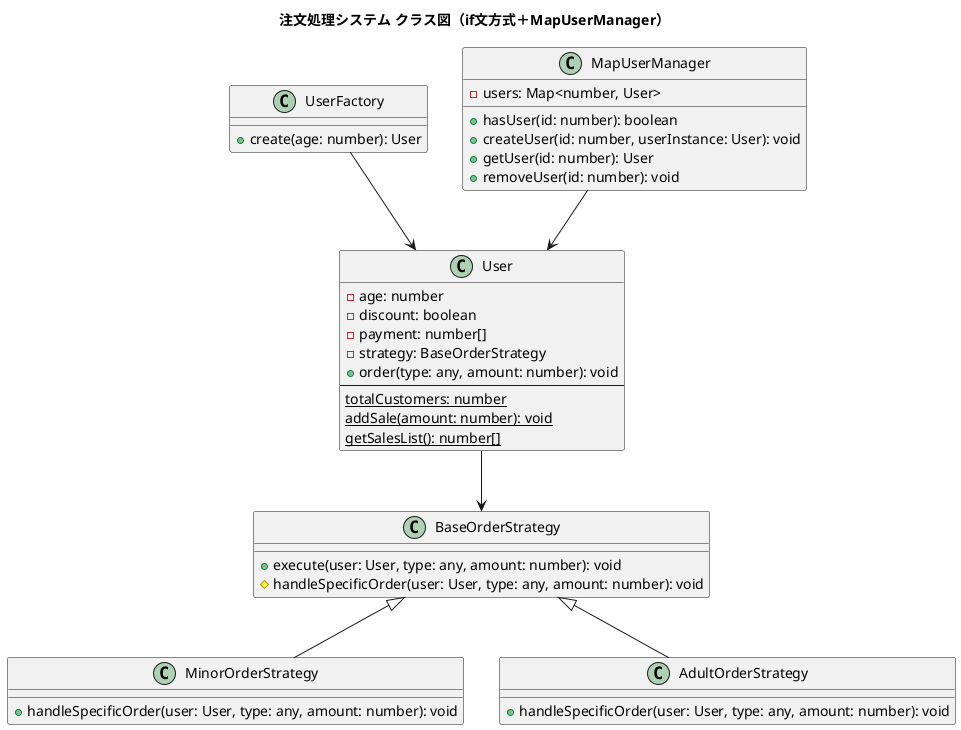 @startuml
title 注文処理システム クラス図（if文方式＋MapUserManager）

class User {
  - age: number
  - discount: boolean
  - payment: number[]
  - strategy: BaseOrderStrategy
  + order(type: any, amount: number): void
  --
  {static} totalCustomers: number
  {static} addSale(amount: number): void
  {static} getSalesList(): number[]
}

class BaseOrderStrategy {
  + execute(user: User, type: any, amount: number): void
  # handleSpecificOrder(user: User, type: any, amount: number): void
}

class MinorOrderStrategy {
  + handleSpecificOrder(user: User, type: any, amount: number): void
}

class AdultOrderStrategy {
  + handleSpecificOrder(user: User, type: any, amount: number): void
}

class UserFactory {
  + create(age: number): User
}

class MapUserManager {
  - users: Map<number, User>
  + hasUser(id: number): boolean
  + createUser(id: number, userInstance: User): void
  + getUser(id: number): User
  + removeUser(id: number): void
}

BaseOrderStrategy <|-- MinorOrderStrategy
BaseOrderStrategy <|-- AdultOrderStrategy
User --> BaseOrderStrategy
UserFactory --> User
MapUserManager --> User
@enduml
